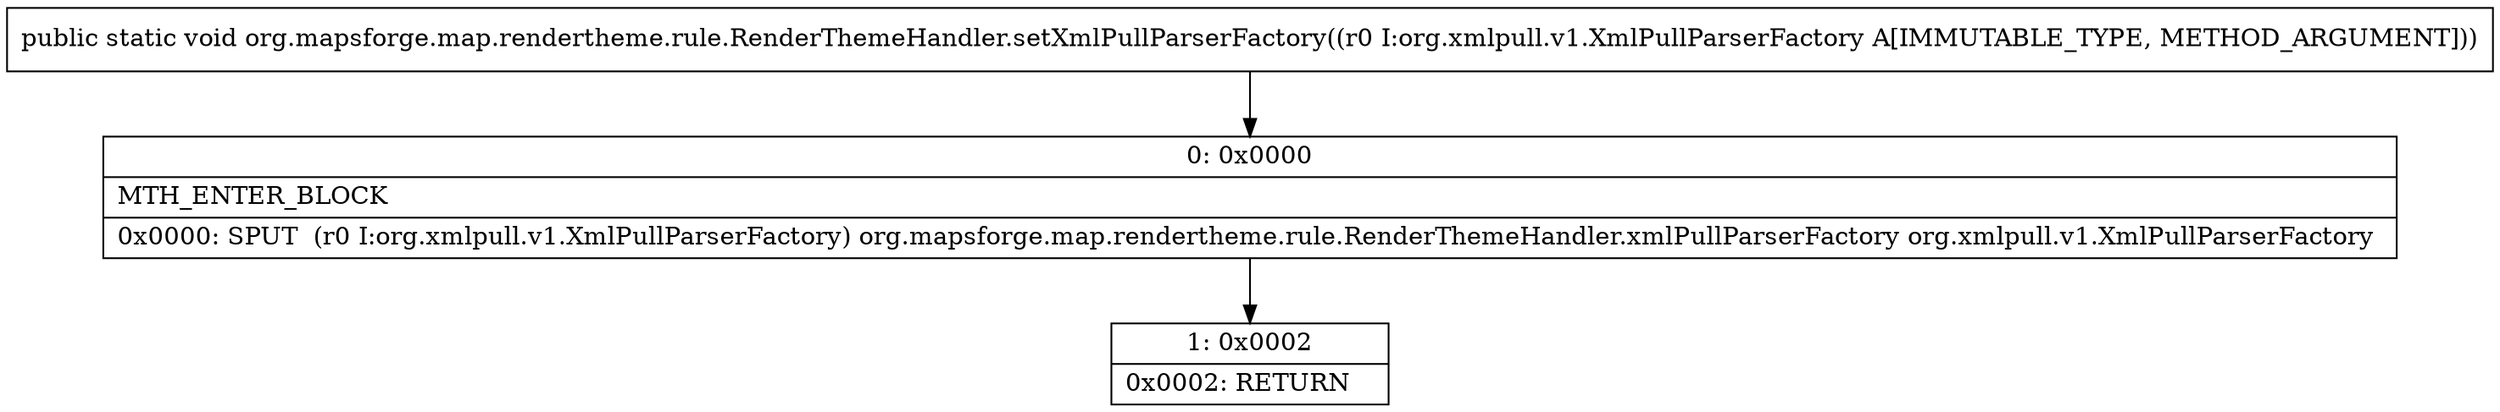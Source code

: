 digraph "CFG fororg.mapsforge.map.rendertheme.rule.RenderThemeHandler.setXmlPullParserFactory(Lorg\/xmlpull\/v1\/XmlPullParserFactory;)V" {
Node_0 [shape=record,label="{0\:\ 0x0000|MTH_ENTER_BLOCK\l|0x0000: SPUT  (r0 I:org.xmlpull.v1.XmlPullParserFactory) org.mapsforge.map.rendertheme.rule.RenderThemeHandler.xmlPullParserFactory org.xmlpull.v1.XmlPullParserFactory \l}"];
Node_1 [shape=record,label="{1\:\ 0x0002|0x0002: RETURN   \l}"];
MethodNode[shape=record,label="{public static void org.mapsforge.map.rendertheme.rule.RenderThemeHandler.setXmlPullParserFactory((r0 I:org.xmlpull.v1.XmlPullParserFactory A[IMMUTABLE_TYPE, METHOD_ARGUMENT])) }"];
MethodNode -> Node_0;
Node_0 -> Node_1;
}

